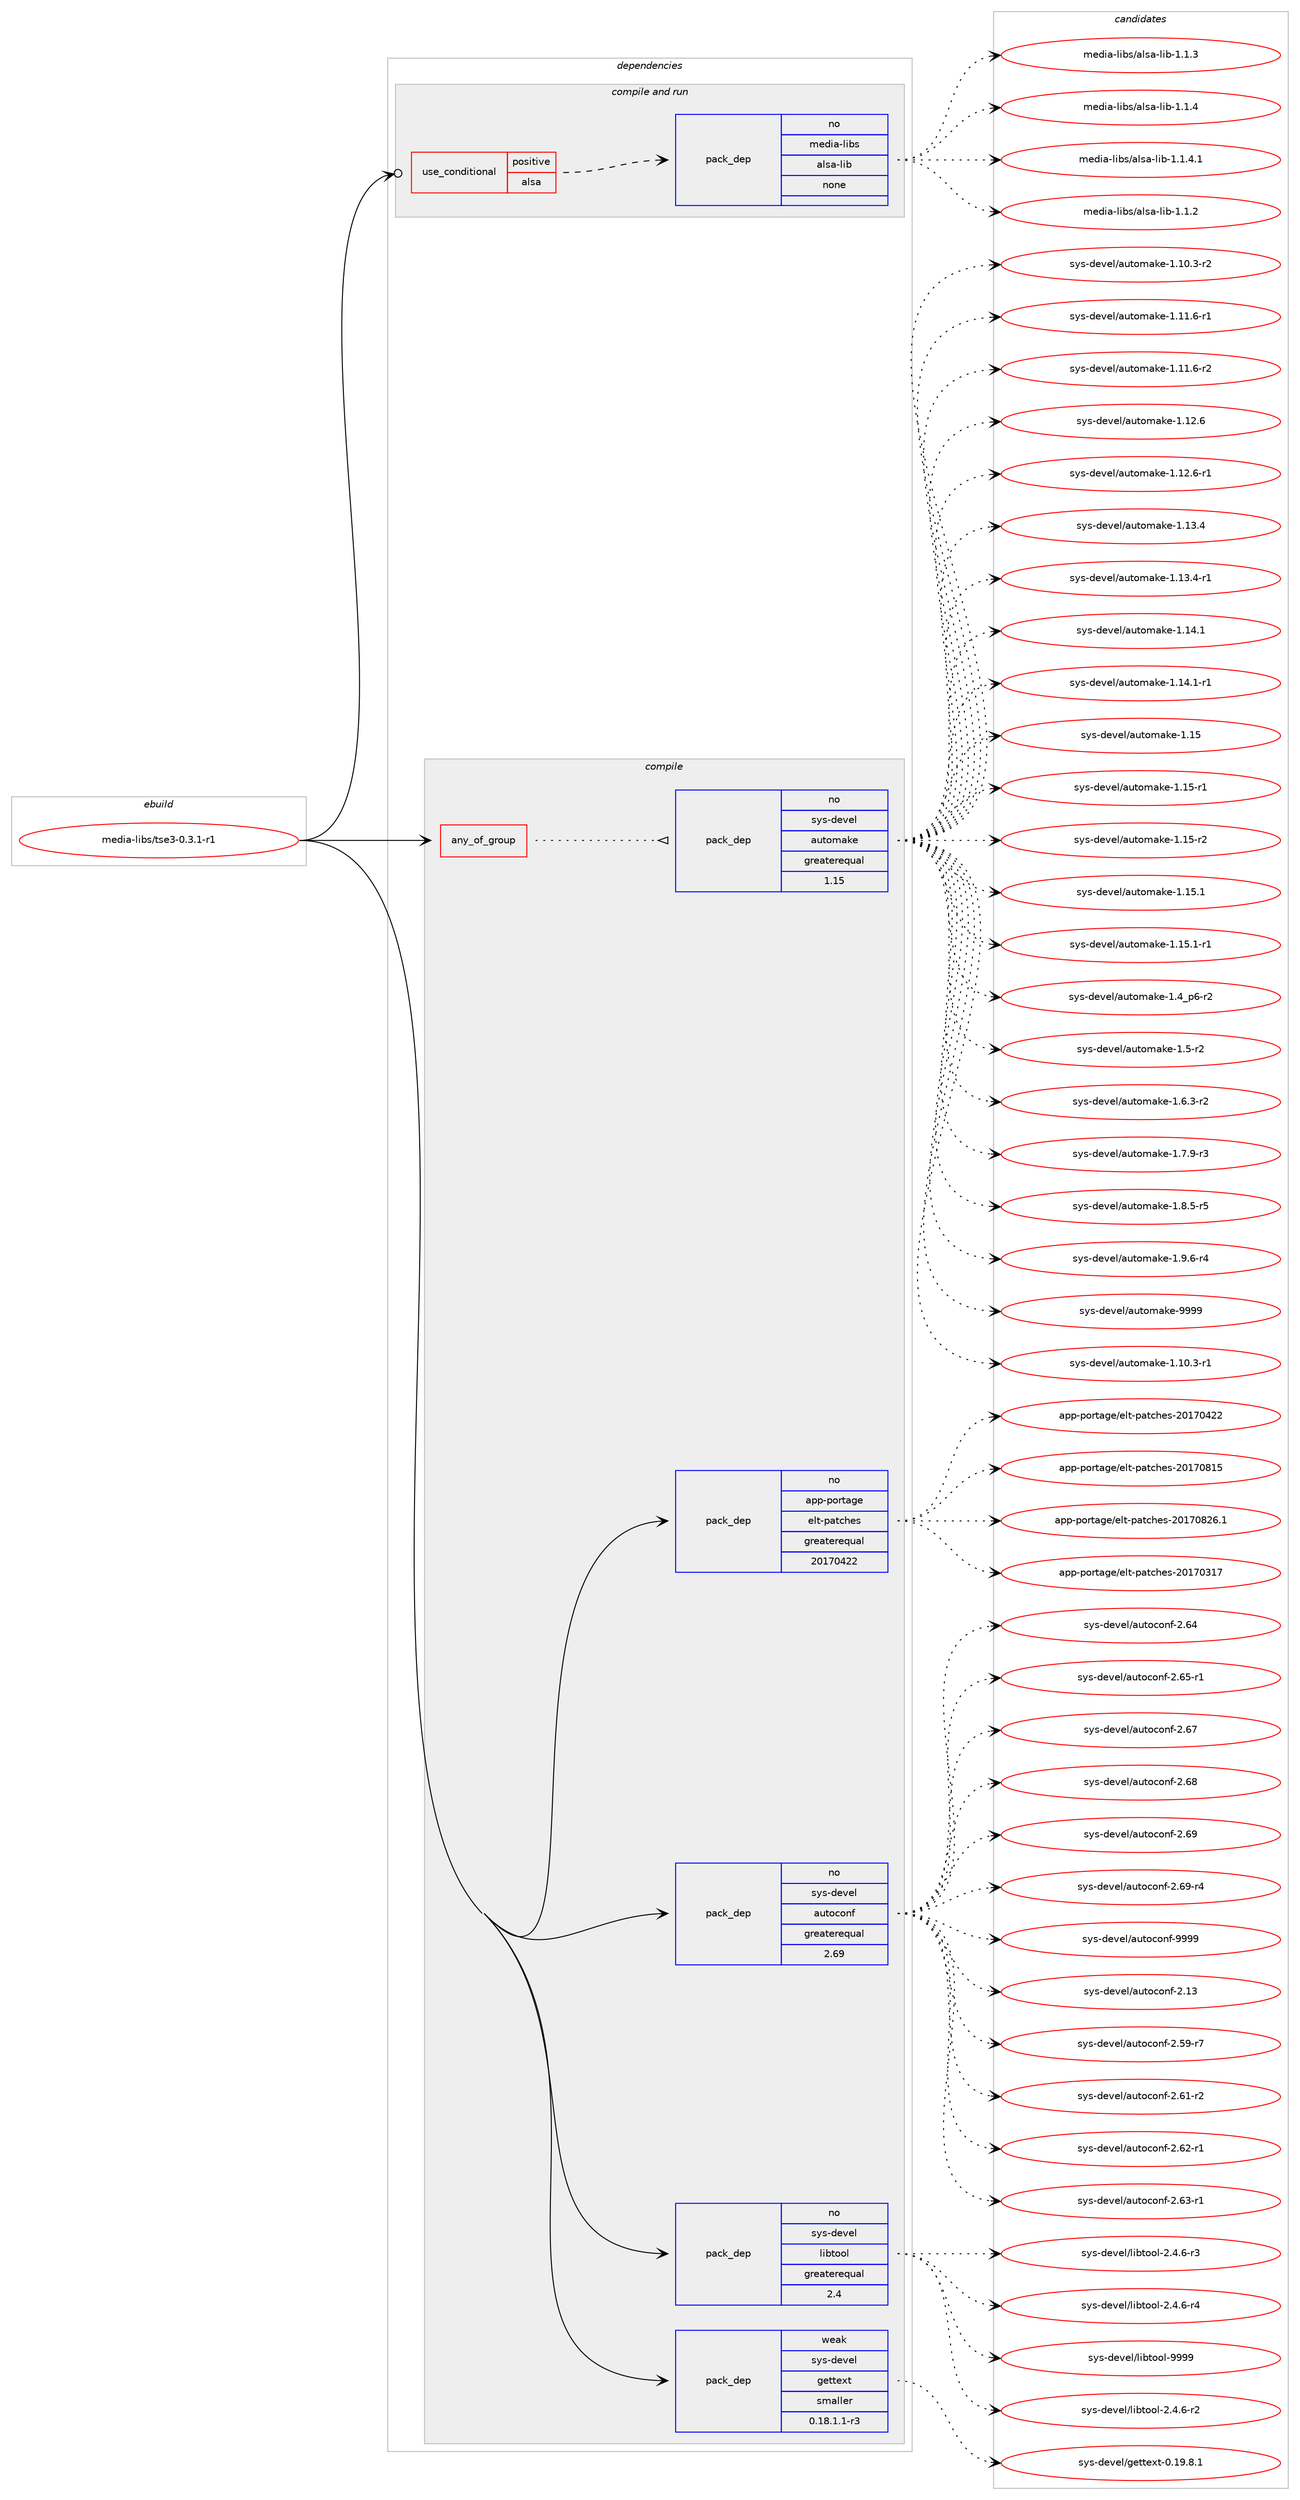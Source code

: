 digraph prolog {

# *************
# Graph options
# *************

newrank=true;
concentrate=true;
compound=true;
graph [rankdir=LR,fontname=Helvetica,fontsize=10,ranksep=1.5];#, ranksep=2.5, nodesep=0.2];
edge  [arrowhead=vee];
node  [fontname=Helvetica,fontsize=10];

# **********
# The ebuild
# **********

subgraph cluster_leftcol {
color=gray;
rank=same;
label=<<i>ebuild</i>>;
id [label="media-libs/tse3-0.3.1-r1", color=red, width=4, href="../media-libs/tse3-0.3.1-r1.svg"];
}

# ****************
# The dependencies
# ****************

subgraph cluster_midcol {
color=gray;
label=<<i>dependencies</i>>;
subgraph cluster_compile {
fillcolor="#eeeeee";
style=filled;
label=<<i>compile</i>>;
subgraph any5784 {
dependency370835 [label=<<TABLE BORDER="0" CELLBORDER="1" CELLSPACING="0" CELLPADDING="4"><TR><TD CELLPADDING="10">any_of_group</TD></TR></TABLE>>, shape=none, color=red];subgraph pack273303 {
dependency370836 [label=<<TABLE BORDER="0" CELLBORDER="1" CELLSPACING="0" CELLPADDING="4" WIDTH="220"><TR><TD ROWSPAN="6" CELLPADDING="30">pack_dep</TD></TR><TR><TD WIDTH="110">no</TD></TR><TR><TD>sys-devel</TD></TR><TR><TD>automake</TD></TR><TR><TD>greaterequal</TD></TR><TR><TD>1.15</TD></TR></TABLE>>, shape=none, color=blue];
}
dependency370835:e -> dependency370836:w [weight=20,style="dotted",arrowhead="oinv"];
}
id:e -> dependency370835:w [weight=20,style="solid",arrowhead="vee"];
subgraph pack273304 {
dependency370837 [label=<<TABLE BORDER="0" CELLBORDER="1" CELLSPACING="0" CELLPADDING="4" WIDTH="220"><TR><TD ROWSPAN="6" CELLPADDING="30">pack_dep</TD></TR><TR><TD WIDTH="110">no</TD></TR><TR><TD>app-portage</TD></TR><TR><TD>elt-patches</TD></TR><TR><TD>greaterequal</TD></TR><TR><TD>20170422</TD></TR></TABLE>>, shape=none, color=blue];
}
id:e -> dependency370837:w [weight=20,style="solid",arrowhead="vee"];
subgraph pack273305 {
dependency370838 [label=<<TABLE BORDER="0" CELLBORDER="1" CELLSPACING="0" CELLPADDING="4" WIDTH="220"><TR><TD ROWSPAN="6" CELLPADDING="30">pack_dep</TD></TR><TR><TD WIDTH="110">no</TD></TR><TR><TD>sys-devel</TD></TR><TR><TD>autoconf</TD></TR><TR><TD>greaterequal</TD></TR><TR><TD>2.69</TD></TR></TABLE>>, shape=none, color=blue];
}
id:e -> dependency370838:w [weight=20,style="solid",arrowhead="vee"];
subgraph pack273306 {
dependency370839 [label=<<TABLE BORDER="0" CELLBORDER="1" CELLSPACING="0" CELLPADDING="4" WIDTH="220"><TR><TD ROWSPAN="6" CELLPADDING="30">pack_dep</TD></TR><TR><TD WIDTH="110">no</TD></TR><TR><TD>sys-devel</TD></TR><TR><TD>libtool</TD></TR><TR><TD>greaterequal</TD></TR><TR><TD>2.4</TD></TR></TABLE>>, shape=none, color=blue];
}
id:e -> dependency370839:w [weight=20,style="solid",arrowhead="vee"];
subgraph pack273307 {
dependency370840 [label=<<TABLE BORDER="0" CELLBORDER="1" CELLSPACING="0" CELLPADDING="4" WIDTH="220"><TR><TD ROWSPAN="6" CELLPADDING="30">pack_dep</TD></TR><TR><TD WIDTH="110">weak</TD></TR><TR><TD>sys-devel</TD></TR><TR><TD>gettext</TD></TR><TR><TD>smaller</TD></TR><TR><TD>0.18.1.1-r3</TD></TR></TABLE>>, shape=none, color=blue];
}
id:e -> dependency370840:w [weight=20,style="solid",arrowhead="vee"];
}
subgraph cluster_compileandrun {
fillcolor="#eeeeee";
style=filled;
label=<<i>compile and run</i>>;
subgraph cond91602 {
dependency370841 [label=<<TABLE BORDER="0" CELLBORDER="1" CELLSPACING="0" CELLPADDING="4"><TR><TD ROWSPAN="3" CELLPADDING="10">use_conditional</TD></TR><TR><TD>positive</TD></TR><TR><TD>alsa</TD></TR></TABLE>>, shape=none, color=red];
subgraph pack273308 {
dependency370842 [label=<<TABLE BORDER="0" CELLBORDER="1" CELLSPACING="0" CELLPADDING="4" WIDTH="220"><TR><TD ROWSPAN="6" CELLPADDING="30">pack_dep</TD></TR><TR><TD WIDTH="110">no</TD></TR><TR><TD>media-libs</TD></TR><TR><TD>alsa-lib</TD></TR><TR><TD>none</TD></TR><TR><TD></TD></TR></TABLE>>, shape=none, color=blue];
}
dependency370841:e -> dependency370842:w [weight=20,style="dashed",arrowhead="vee"];
}
id:e -> dependency370841:w [weight=20,style="solid",arrowhead="odotvee"];
}
subgraph cluster_run {
fillcolor="#eeeeee";
style=filled;
label=<<i>run</i>>;
}
}

# **************
# The candidates
# **************

subgraph cluster_choices {
rank=same;
color=gray;
label=<<i>candidates</i>>;

subgraph choice273303 {
color=black;
nodesep=1;
choice11512111545100101118101108479711711611110997107101454946494846514511449 [label="sys-devel/automake-1.10.3-r1", color=red, width=4,href="../sys-devel/automake-1.10.3-r1.svg"];
choice11512111545100101118101108479711711611110997107101454946494846514511450 [label="sys-devel/automake-1.10.3-r2", color=red, width=4,href="../sys-devel/automake-1.10.3-r2.svg"];
choice11512111545100101118101108479711711611110997107101454946494946544511449 [label="sys-devel/automake-1.11.6-r1", color=red, width=4,href="../sys-devel/automake-1.11.6-r1.svg"];
choice11512111545100101118101108479711711611110997107101454946494946544511450 [label="sys-devel/automake-1.11.6-r2", color=red, width=4,href="../sys-devel/automake-1.11.6-r2.svg"];
choice1151211154510010111810110847971171161111099710710145494649504654 [label="sys-devel/automake-1.12.6", color=red, width=4,href="../sys-devel/automake-1.12.6.svg"];
choice11512111545100101118101108479711711611110997107101454946495046544511449 [label="sys-devel/automake-1.12.6-r1", color=red, width=4,href="../sys-devel/automake-1.12.6-r1.svg"];
choice1151211154510010111810110847971171161111099710710145494649514652 [label="sys-devel/automake-1.13.4", color=red, width=4,href="../sys-devel/automake-1.13.4.svg"];
choice11512111545100101118101108479711711611110997107101454946495146524511449 [label="sys-devel/automake-1.13.4-r1", color=red, width=4,href="../sys-devel/automake-1.13.4-r1.svg"];
choice1151211154510010111810110847971171161111099710710145494649524649 [label="sys-devel/automake-1.14.1", color=red, width=4,href="../sys-devel/automake-1.14.1.svg"];
choice11512111545100101118101108479711711611110997107101454946495246494511449 [label="sys-devel/automake-1.14.1-r1", color=red, width=4,href="../sys-devel/automake-1.14.1-r1.svg"];
choice115121115451001011181011084797117116111109971071014549464953 [label="sys-devel/automake-1.15", color=red, width=4,href="../sys-devel/automake-1.15.svg"];
choice1151211154510010111810110847971171161111099710710145494649534511449 [label="sys-devel/automake-1.15-r1", color=red, width=4,href="../sys-devel/automake-1.15-r1.svg"];
choice1151211154510010111810110847971171161111099710710145494649534511450 [label="sys-devel/automake-1.15-r2", color=red, width=4,href="../sys-devel/automake-1.15-r2.svg"];
choice1151211154510010111810110847971171161111099710710145494649534649 [label="sys-devel/automake-1.15.1", color=red, width=4,href="../sys-devel/automake-1.15.1.svg"];
choice11512111545100101118101108479711711611110997107101454946495346494511449 [label="sys-devel/automake-1.15.1-r1", color=red, width=4,href="../sys-devel/automake-1.15.1-r1.svg"];
choice115121115451001011181011084797117116111109971071014549465295112544511450 [label="sys-devel/automake-1.4_p6-r2", color=red, width=4,href="../sys-devel/automake-1.4_p6-r2.svg"];
choice11512111545100101118101108479711711611110997107101454946534511450 [label="sys-devel/automake-1.5-r2", color=red, width=4,href="../sys-devel/automake-1.5-r2.svg"];
choice115121115451001011181011084797117116111109971071014549465446514511450 [label="sys-devel/automake-1.6.3-r2", color=red, width=4,href="../sys-devel/automake-1.6.3-r2.svg"];
choice115121115451001011181011084797117116111109971071014549465546574511451 [label="sys-devel/automake-1.7.9-r3", color=red, width=4,href="../sys-devel/automake-1.7.9-r3.svg"];
choice115121115451001011181011084797117116111109971071014549465646534511453 [label="sys-devel/automake-1.8.5-r5", color=red, width=4,href="../sys-devel/automake-1.8.5-r5.svg"];
choice115121115451001011181011084797117116111109971071014549465746544511452 [label="sys-devel/automake-1.9.6-r4", color=red, width=4,href="../sys-devel/automake-1.9.6-r4.svg"];
choice115121115451001011181011084797117116111109971071014557575757 [label="sys-devel/automake-9999", color=red, width=4,href="../sys-devel/automake-9999.svg"];
dependency370836:e -> choice11512111545100101118101108479711711611110997107101454946494846514511449:w [style=dotted,weight="100"];
dependency370836:e -> choice11512111545100101118101108479711711611110997107101454946494846514511450:w [style=dotted,weight="100"];
dependency370836:e -> choice11512111545100101118101108479711711611110997107101454946494946544511449:w [style=dotted,weight="100"];
dependency370836:e -> choice11512111545100101118101108479711711611110997107101454946494946544511450:w [style=dotted,weight="100"];
dependency370836:e -> choice1151211154510010111810110847971171161111099710710145494649504654:w [style=dotted,weight="100"];
dependency370836:e -> choice11512111545100101118101108479711711611110997107101454946495046544511449:w [style=dotted,weight="100"];
dependency370836:e -> choice1151211154510010111810110847971171161111099710710145494649514652:w [style=dotted,weight="100"];
dependency370836:e -> choice11512111545100101118101108479711711611110997107101454946495146524511449:w [style=dotted,weight="100"];
dependency370836:e -> choice1151211154510010111810110847971171161111099710710145494649524649:w [style=dotted,weight="100"];
dependency370836:e -> choice11512111545100101118101108479711711611110997107101454946495246494511449:w [style=dotted,weight="100"];
dependency370836:e -> choice115121115451001011181011084797117116111109971071014549464953:w [style=dotted,weight="100"];
dependency370836:e -> choice1151211154510010111810110847971171161111099710710145494649534511449:w [style=dotted,weight="100"];
dependency370836:e -> choice1151211154510010111810110847971171161111099710710145494649534511450:w [style=dotted,weight="100"];
dependency370836:e -> choice1151211154510010111810110847971171161111099710710145494649534649:w [style=dotted,weight="100"];
dependency370836:e -> choice11512111545100101118101108479711711611110997107101454946495346494511449:w [style=dotted,weight="100"];
dependency370836:e -> choice115121115451001011181011084797117116111109971071014549465295112544511450:w [style=dotted,weight="100"];
dependency370836:e -> choice11512111545100101118101108479711711611110997107101454946534511450:w [style=dotted,weight="100"];
dependency370836:e -> choice115121115451001011181011084797117116111109971071014549465446514511450:w [style=dotted,weight="100"];
dependency370836:e -> choice115121115451001011181011084797117116111109971071014549465546574511451:w [style=dotted,weight="100"];
dependency370836:e -> choice115121115451001011181011084797117116111109971071014549465646534511453:w [style=dotted,weight="100"];
dependency370836:e -> choice115121115451001011181011084797117116111109971071014549465746544511452:w [style=dotted,weight="100"];
dependency370836:e -> choice115121115451001011181011084797117116111109971071014557575757:w [style=dotted,weight="100"];
}
subgraph choice273304 {
color=black;
nodesep=1;
choice97112112451121111141169710310147101108116451129711699104101115455048495548514955 [label="app-portage/elt-patches-20170317", color=red, width=4,href="../app-portage/elt-patches-20170317.svg"];
choice97112112451121111141169710310147101108116451129711699104101115455048495548525050 [label="app-portage/elt-patches-20170422", color=red, width=4,href="../app-portage/elt-patches-20170422.svg"];
choice97112112451121111141169710310147101108116451129711699104101115455048495548564953 [label="app-portage/elt-patches-20170815", color=red, width=4,href="../app-portage/elt-patches-20170815.svg"];
choice971121124511211111411697103101471011081164511297116991041011154550484955485650544649 [label="app-portage/elt-patches-20170826.1", color=red, width=4,href="../app-portage/elt-patches-20170826.1.svg"];
dependency370837:e -> choice97112112451121111141169710310147101108116451129711699104101115455048495548514955:w [style=dotted,weight="100"];
dependency370837:e -> choice97112112451121111141169710310147101108116451129711699104101115455048495548525050:w [style=dotted,weight="100"];
dependency370837:e -> choice97112112451121111141169710310147101108116451129711699104101115455048495548564953:w [style=dotted,weight="100"];
dependency370837:e -> choice971121124511211111411697103101471011081164511297116991041011154550484955485650544649:w [style=dotted,weight="100"];
}
subgraph choice273305 {
color=black;
nodesep=1;
choice115121115451001011181011084797117116111991111101024550464951 [label="sys-devel/autoconf-2.13", color=red, width=4,href="../sys-devel/autoconf-2.13.svg"];
choice1151211154510010111810110847971171161119911111010245504653574511455 [label="sys-devel/autoconf-2.59-r7", color=red, width=4,href="../sys-devel/autoconf-2.59-r7.svg"];
choice1151211154510010111810110847971171161119911111010245504654494511450 [label="sys-devel/autoconf-2.61-r2", color=red, width=4,href="../sys-devel/autoconf-2.61-r2.svg"];
choice1151211154510010111810110847971171161119911111010245504654504511449 [label="sys-devel/autoconf-2.62-r1", color=red, width=4,href="../sys-devel/autoconf-2.62-r1.svg"];
choice1151211154510010111810110847971171161119911111010245504654514511449 [label="sys-devel/autoconf-2.63-r1", color=red, width=4,href="../sys-devel/autoconf-2.63-r1.svg"];
choice115121115451001011181011084797117116111991111101024550465452 [label="sys-devel/autoconf-2.64", color=red, width=4,href="../sys-devel/autoconf-2.64.svg"];
choice1151211154510010111810110847971171161119911111010245504654534511449 [label="sys-devel/autoconf-2.65-r1", color=red, width=4,href="../sys-devel/autoconf-2.65-r1.svg"];
choice115121115451001011181011084797117116111991111101024550465455 [label="sys-devel/autoconf-2.67", color=red, width=4,href="../sys-devel/autoconf-2.67.svg"];
choice115121115451001011181011084797117116111991111101024550465456 [label="sys-devel/autoconf-2.68", color=red, width=4,href="../sys-devel/autoconf-2.68.svg"];
choice115121115451001011181011084797117116111991111101024550465457 [label="sys-devel/autoconf-2.69", color=red, width=4,href="../sys-devel/autoconf-2.69.svg"];
choice1151211154510010111810110847971171161119911111010245504654574511452 [label="sys-devel/autoconf-2.69-r4", color=red, width=4,href="../sys-devel/autoconf-2.69-r4.svg"];
choice115121115451001011181011084797117116111991111101024557575757 [label="sys-devel/autoconf-9999", color=red, width=4,href="../sys-devel/autoconf-9999.svg"];
dependency370838:e -> choice115121115451001011181011084797117116111991111101024550464951:w [style=dotted,weight="100"];
dependency370838:e -> choice1151211154510010111810110847971171161119911111010245504653574511455:w [style=dotted,weight="100"];
dependency370838:e -> choice1151211154510010111810110847971171161119911111010245504654494511450:w [style=dotted,weight="100"];
dependency370838:e -> choice1151211154510010111810110847971171161119911111010245504654504511449:w [style=dotted,weight="100"];
dependency370838:e -> choice1151211154510010111810110847971171161119911111010245504654514511449:w [style=dotted,weight="100"];
dependency370838:e -> choice115121115451001011181011084797117116111991111101024550465452:w [style=dotted,weight="100"];
dependency370838:e -> choice1151211154510010111810110847971171161119911111010245504654534511449:w [style=dotted,weight="100"];
dependency370838:e -> choice115121115451001011181011084797117116111991111101024550465455:w [style=dotted,weight="100"];
dependency370838:e -> choice115121115451001011181011084797117116111991111101024550465456:w [style=dotted,weight="100"];
dependency370838:e -> choice115121115451001011181011084797117116111991111101024550465457:w [style=dotted,weight="100"];
dependency370838:e -> choice1151211154510010111810110847971171161119911111010245504654574511452:w [style=dotted,weight="100"];
dependency370838:e -> choice115121115451001011181011084797117116111991111101024557575757:w [style=dotted,weight="100"];
}
subgraph choice273306 {
color=black;
nodesep=1;
choice1151211154510010111810110847108105981161111111084550465246544511450 [label="sys-devel/libtool-2.4.6-r2", color=red, width=4,href="../sys-devel/libtool-2.4.6-r2.svg"];
choice1151211154510010111810110847108105981161111111084550465246544511451 [label="sys-devel/libtool-2.4.6-r3", color=red, width=4,href="../sys-devel/libtool-2.4.6-r3.svg"];
choice1151211154510010111810110847108105981161111111084550465246544511452 [label="sys-devel/libtool-2.4.6-r4", color=red, width=4,href="../sys-devel/libtool-2.4.6-r4.svg"];
choice1151211154510010111810110847108105981161111111084557575757 [label="sys-devel/libtool-9999", color=red, width=4,href="../sys-devel/libtool-9999.svg"];
dependency370839:e -> choice1151211154510010111810110847108105981161111111084550465246544511450:w [style=dotted,weight="100"];
dependency370839:e -> choice1151211154510010111810110847108105981161111111084550465246544511451:w [style=dotted,weight="100"];
dependency370839:e -> choice1151211154510010111810110847108105981161111111084550465246544511452:w [style=dotted,weight="100"];
dependency370839:e -> choice1151211154510010111810110847108105981161111111084557575757:w [style=dotted,weight="100"];
}
subgraph choice273307 {
color=black;
nodesep=1;
choice1151211154510010111810110847103101116116101120116454846495746564649 [label="sys-devel/gettext-0.19.8.1", color=red, width=4,href="../sys-devel/gettext-0.19.8.1.svg"];
dependency370840:e -> choice1151211154510010111810110847103101116116101120116454846495746564649:w [style=dotted,weight="100"];
}
subgraph choice273308 {
color=black;
nodesep=1;
choice1091011001059745108105981154797108115974510810598454946494650 [label="media-libs/alsa-lib-1.1.2", color=red, width=4,href="../media-libs/alsa-lib-1.1.2.svg"];
choice1091011001059745108105981154797108115974510810598454946494651 [label="media-libs/alsa-lib-1.1.3", color=red, width=4,href="../media-libs/alsa-lib-1.1.3.svg"];
choice1091011001059745108105981154797108115974510810598454946494652 [label="media-libs/alsa-lib-1.1.4", color=red, width=4,href="../media-libs/alsa-lib-1.1.4.svg"];
choice10910110010597451081059811547971081159745108105984549464946524649 [label="media-libs/alsa-lib-1.1.4.1", color=red, width=4,href="../media-libs/alsa-lib-1.1.4.1.svg"];
dependency370842:e -> choice1091011001059745108105981154797108115974510810598454946494650:w [style=dotted,weight="100"];
dependency370842:e -> choice1091011001059745108105981154797108115974510810598454946494651:w [style=dotted,weight="100"];
dependency370842:e -> choice1091011001059745108105981154797108115974510810598454946494652:w [style=dotted,weight="100"];
dependency370842:e -> choice10910110010597451081059811547971081159745108105984549464946524649:w [style=dotted,weight="100"];
}
}

}
